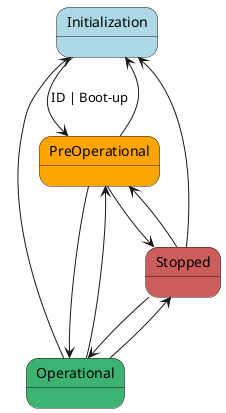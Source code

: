 @startuml State 1

state "Initialization" as I #LightBlue

state "PreOperational" as P #Orange

state "Operational" as O #MediumSeaGreen

state "Stopped" as S #IndianRed


P --> O
P --> I
P --> S

O --> P
O --> I
O --> S

S --> O
S --> P
S --> I

I --> P : ID | Boot-up


@enduml